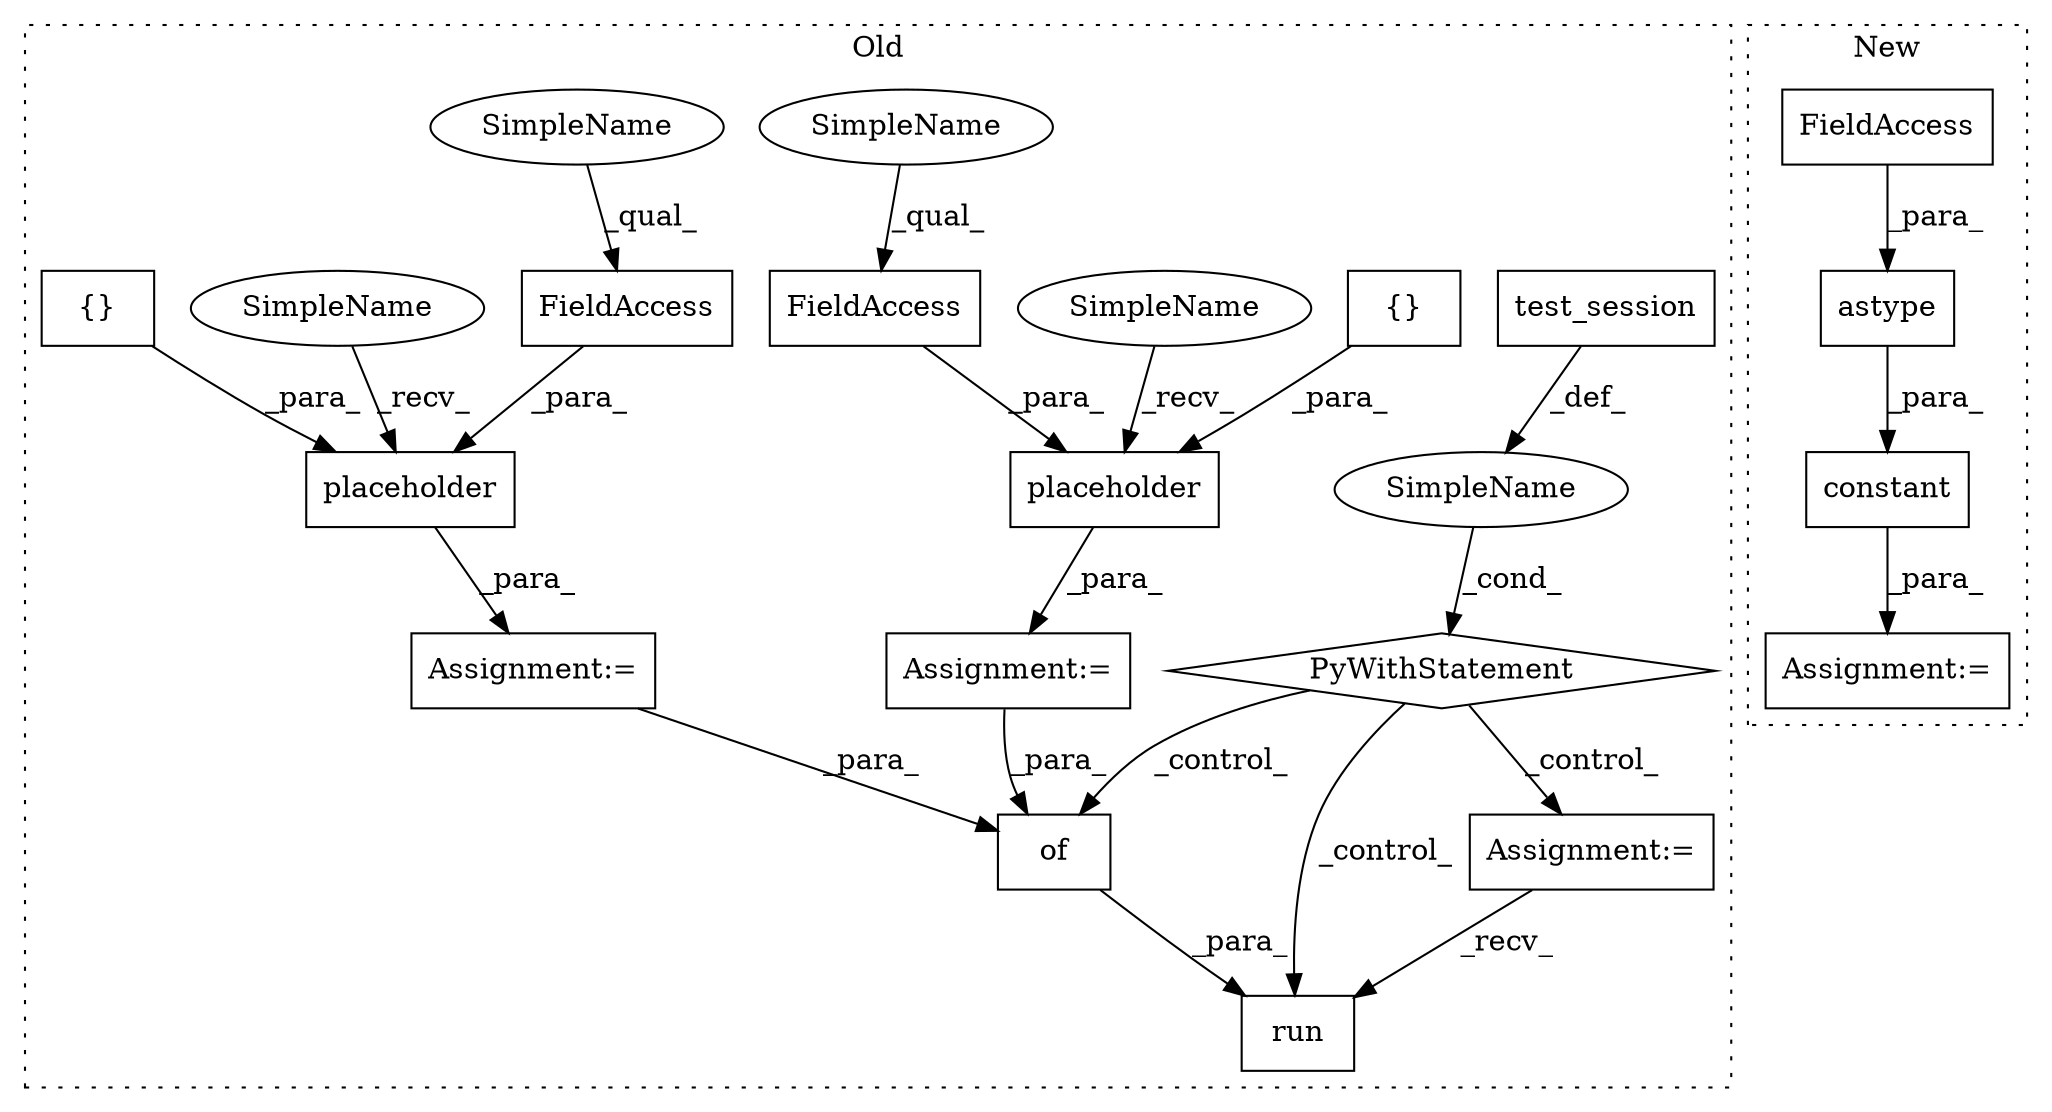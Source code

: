 digraph G {
subgraph cluster0 {
1 [label="placeholder" a="32" s="8253,8317" l="12,1" shape="box"];
3 [label="of" a="32" s="9910,9984" l="3,1" shape="box"];
4 [label="FieldAccess" a="22" s="8265" l="18" shape="box"];
6 [label="Assignment:=" a="7" s="8241" l="1" shape="box"];
8 [label="{}" a="4" s="8293,8316" l="1,1" shape="box"];
9 [label="SimpleName" a="42" s="" l="" shape="ellipse"];
10 [label="PyWithStatement" a="104" s="9532,9561" l="10,2" shape="diamond"];
11 [label="test_session" a="32" s="9547" l="14" shape="box"];
12 [label="Assignment:=" a="7" s="9575" l="7" shape="box"];
14 [label="FieldAccess" a="22" s="8079" l="18" shape="box"];
15 [label="{}" a="4" s="8107,8130" l="1,1" shape="box"];
16 [label="placeholder" a="32" s="8067,8131" l="12,1" shape="box"];
17 [label="Assignment:=" a="7" s="8055" l="1" shape="box"];
18 [label="run" a="32" s="9894,9985" l="4,1" shape="box"];
19 [label="SimpleName" a="42" s="8265" l="10" shape="ellipse"];
20 [label="SimpleName" a="42" s="8056" l="10" shape="ellipse"];
21 [label="SimpleName" a="42" s="8079" l="10" shape="ellipse"];
22 [label="SimpleName" a="42" s="8242" l="10" shape="ellipse"];
label = "Old";
style="dotted";
}
subgraph cluster1 {
2 [label="astype" a="32" s="8013,8033" l="7,1" shape="box"];
5 [label="FieldAccess" a="22" s="8020" l="13" shape="box"];
7 [label="Assignment:=" a="7" s="8093" l="1" shape="box"];
13 [label="constant" a="32" s="8105,8128" l="9,1" shape="box"];
label = "New";
style="dotted";
}
1 -> 6 [label="_para_"];
2 -> 13 [label="_para_"];
3 -> 18 [label="_para_"];
4 -> 1 [label="_para_"];
5 -> 2 [label="_para_"];
6 -> 3 [label="_para_"];
8 -> 1 [label="_para_"];
9 -> 10 [label="_cond_"];
10 -> 18 [label="_control_"];
10 -> 3 [label="_control_"];
10 -> 12 [label="_control_"];
11 -> 9 [label="_def_"];
12 -> 18 [label="_recv_"];
13 -> 7 [label="_para_"];
14 -> 16 [label="_para_"];
15 -> 16 [label="_para_"];
16 -> 17 [label="_para_"];
17 -> 3 [label="_para_"];
19 -> 4 [label="_qual_"];
20 -> 16 [label="_recv_"];
21 -> 14 [label="_qual_"];
22 -> 1 [label="_recv_"];
}